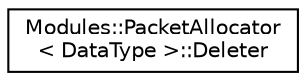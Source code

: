 digraph "Graphical Class Hierarchy"
{
 // INTERACTIVE_SVG=YES
  edge [fontname="Helvetica",fontsize="10",labelfontname="Helvetica",labelfontsize="10"];
  node [fontname="Helvetica",fontsize="10",shape=record];
  rankdir="LR";
  Node1 [label="Modules::PacketAllocator\l\< DataType \>::Deleter",height=0.2,width=0.4,color="black", fillcolor="white", style="filled",URL="$struct_modules_1_1_packet_allocator_1_1_deleter.html"];
}
